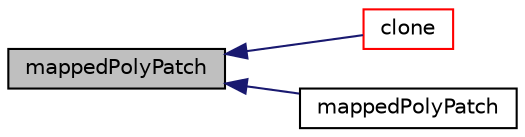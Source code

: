 digraph "mappedPolyPatch"
{
  bgcolor="transparent";
  edge [fontname="Helvetica",fontsize="10",labelfontname="Helvetica",labelfontsize="10"];
  node [fontname="Helvetica",fontsize="10",shape=record];
  rankdir="LR";
  Node1 [label="mappedPolyPatch",height=0.2,width=0.4,color="black", fillcolor="grey75", style="filled", fontcolor="black"];
  Node1 -> Node2 [dir="back",color="midnightblue",fontsize="10",style="solid",fontname="Helvetica"];
  Node2 [label="clone",height=0.2,width=0.4,color="red",URL="$a01452.html#a0ec96bcd20c10690da699ba110602064",tooltip="Construct and return a clone, resetting the boundary mesh. "];
  Node1 -> Node3 [dir="back",color="midnightblue",fontsize="10",style="solid",fontname="Helvetica"];
  Node3 [label="mappedPolyPatch",height=0.2,width=0.4,color="black",URL="$a01452.html#ab2222347e4a8a6c852ebecfc15fd65db",tooltip="Construct from components. "];
}
